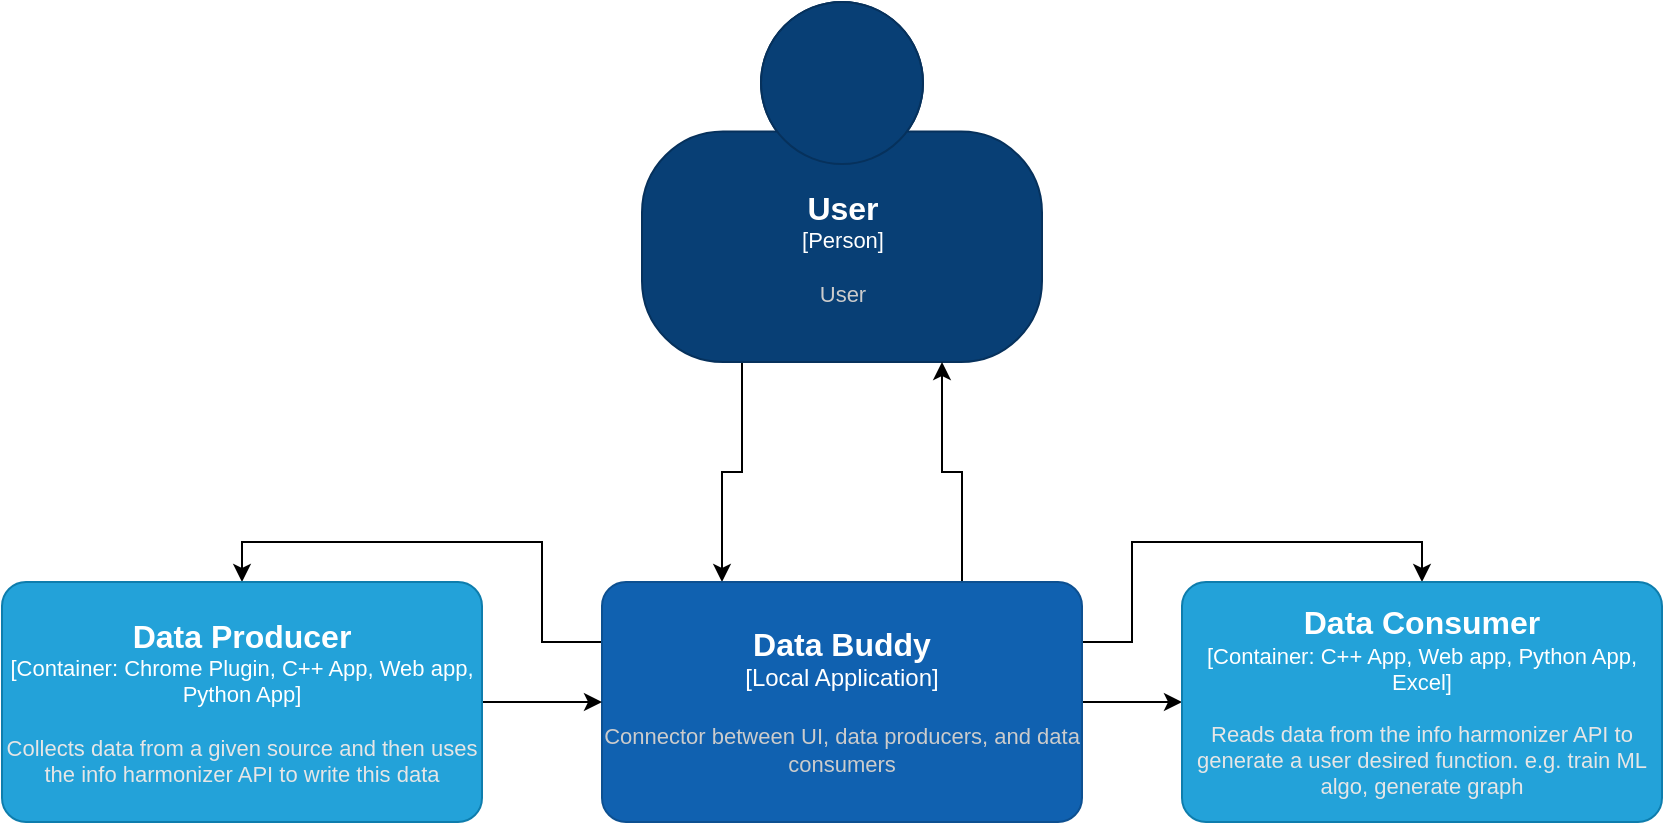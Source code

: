 <mxfile version="17.2.1" type="device" pages="2"><diagram id="4567i7kW76sqQKZ4rFHY" name="App"><mxGraphModel dx="1278" dy="641" grid="1" gridSize="10" guides="1" tooltips="1" connect="1" arrows="1" fold="1" page="1" pageScale="1" pageWidth="850" pageHeight="1100" math="0" shadow="0"><root><mxCell id="0"/><mxCell id="1" parent="0"/><mxCell id="tOMEQy3JcgXK2wMuXHfr-5" style="edgeStyle=orthogonalEdgeStyle;rounded=0;orthogonalLoop=1;jettySize=auto;html=1;exitX=0.25;exitY=1;exitDx=0;exitDy=0;exitPerimeter=0;entryX=0.25;entryY=0;entryDx=0;entryDy=0;entryPerimeter=0;" parent="1" source="tOMEQy3JcgXK2wMuXHfr-1" target="tOMEQy3JcgXK2wMuXHfr-2" edge="1"><mxGeometry relative="1" as="geometry"/></mxCell><object placeholders="1" c4Name="User" c4Type="Person" c4Description="User" label="&lt;font style=&quot;font-size: 16px&quot;&gt;&lt;b&gt;%c4Name%&lt;/b&gt;&lt;/font&gt;&lt;div&gt;[%c4Type%]&lt;/div&gt;&lt;br&gt;&lt;div&gt;&lt;font style=&quot;font-size: 11px&quot;&gt;&lt;font color=&quot;#cccccc&quot;&gt;%c4Description%&lt;/font&gt;&lt;/div&gt;" id="tOMEQy3JcgXK2wMuXHfr-1"><mxCell style="html=1;fontSize=11;dashed=0;whitespace=wrap;fillColor=#083F75;strokeColor=#06315C;fontColor=#ffffff;shape=mxgraph.c4.person2;align=center;metaEdit=1;points=[[0.5,0,0],[1,0.5,0],[1,0.75,0],[0.75,1,0],[0.5,1,0],[0.25,1,0],[0,0.75,0],[0,0.5,0]];resizable=0;" parent="1" vertex="1"><mxGeometry x="330" y="20" width="200" height="180" as="geometry"/></mxCell></object><mxCell id="tOMEQy3JcgXK2wMuXHfr-6" style="edgeStyle=orthogonalEdgeStyle;rounded=0;orthogonalLoop=1;jettySize=auto;html=1;exitX=0.75;exitY=0;exitDx=0;exitDy=0;exitPerimeter=0;entryX=0.75;entryY=1;entryDx=0;entryDy=0;entryPerimeter=0;" parent="1" source="tOMEQy3JcgXK2wMuXHfr-2" target="tOMEQy3JcgXK2wMuXHfr-1" edge="1"><mxGeometry relative="1" as="geometry"/></mxCell><mxCell id="tOMEQy3JcgXK2wMuXHfr-8" style="edgeStyle=orthogonalEdgeStyle;rounded=0;orthogonalLoop=1;jettySize=auto;html=1;exitX=1;exitY=0.5;exitDx=0;exitDy=0;exitPerimeter=0;entryX=0;entryY=0.5;entryDx=0;entryDy=0;entryPerimeter=0;" parent="1" source="tOMEQy3JcgXK2wMuXHfr-2" target="tOMEQy3JcgXK2wMuXHfr-7" edge="1"><mxGeometry relative="1" as="geometry"/></mxCell><mxCell id="2vba0Ss8JiGa-rEmuNsV-1" style="edgeStyle=orthogonalEdgeStyle;rounded=0;orthogonalLoop=1;jettySize=auto;html=1;exitX=0;exitY=0.25;exitDx=0;exitDy=0;exitPerimeter=0;entryX=0.5;entryY=0;entryDx=0;entryDy=0;entryPerimeter=0;" edge="1" parent="1" source="tOMEQy3JcgXK2wMuXHfr-2" target="tOMEQy3JcgXK2wMuXHfr-3"><mxGeometry relative="1" as="geometry"/></mxCell><mxCell id="2vba0Ss8JiGa-rEmuNsV-2" style="edgeStyle=orthogonalEdgeStyle;rounded=0;orthogonalLoop=1;jettySize=auto;html=1;exitX=1;exitY=0.25;exitDx=0;exitDy=0;exitPerimeter=0;entryX=0.5;entryY=0;entryDx=0;entryDy=0;entryPerimeter=0;" edge="1" parent="1" source="tOMEQy3JcgXK2wMuXHfr-2" target="tOMEQy3JcgXK2wMuXHfr-7"><mxGeometry relative="1" as="geometry"/></mxCell><object placeholders="1" c4Name="Data Buddy" c4Type="Local Application" c4Description="Connector between UI, data producers, and data consumers" label="&lt;font style=&quot;font-size: 16px&quot;&gt;&lt;b&gt;%c4Name%&lt;/b&gt;&lt;/font&gt;&lt;div&gt;[%c4Type%]&lt;/div&gt;&lt;br&gt;&lt;div&gt;&lt;font style=&quot;font-size: 11px&quot;&gt;&lt;font color=&quot;#cccccc&quot;&gt;%c4Description%&lt;/font&gt;&lt;/div&gt;" id="tOMEQy3JcgXK2wMuXHfr-2"><mxCell style="rounded=1;whiteSpace=wrap;html=1;labelBackgroundColor=none;fillColor=#1061B0;fontColor=#ffffff;align=center;arcSize=10;strokeColor=#0D5091;metaEdit=1;resizable=0;points=[[0.25,0,0],[0.5,0,0],[0.75,0,0],[1,0.25,0],[1,0.5,0],[1,0.75,0],[0.75,1,0],[0.5,1,0],[0.25,1,0],[0,0.75,0],[0,0.5,0],[0,0.25,0]];" parent="1" vertex="1"><mxGeometry x="310" y="310" width="240" height="120" as="geometry"/></mxCell></object><mxCell id="tOMEQy3JcgXK2wMuXHfr-4" style="edgeStyle=orthogonalEdgeStyle;rounded=0;orthogonalLoop=1;jettySize=auto;html=1;entryX=0;entryY=0.5;entryDx=0;entryDy=0;entryPerimeter=0;" parent="1" source="tOMEQy3JcgXK2wMuXHfr-3" target="tOMEQy3JcgXK2wMuXHfr-2" edge="1"><mxGeometry relative="1" as="geometry"/></mxCell><object placeholders="1" c4Name="Data Producer" c4Type="Container" c4Technology="Chrome Plugin, C++ App, Web app, Python App" c4Description="Collects data from a given source and then uses the info harmonizer API to write this data" label="&lt;font style=&quot;font-size: 16px&quot;&gt;&lt;b&gt;%c4Name%&lt;/b&gt;&lt;/font&gt;&lt;div&gt;[%c4Type%: %c4Technology%]&lt;/div&gt;&lt;br&gt;&lt;div&gt;&lt;font style=&quot;font-size: 11px&quot;&gt;&lt;font color=&quot;#E6E6E6&quot;&gt;%c4Description%&lt;/font&gt;&lt;/div&gt;" id="tOMEQy3JcgXK2wMuXHfr-3"><mxCell style="rounded=1;whiteSpace=wrap;html=1;fontSize=11;labelBackgroundColor=none;fillColor=#23A2D9;fontColor=#ffffff;align=center;arcSize=10;strokeColor=#0E7DAD;metaEdit=1;resizable=0;points=[[0.25,0,0],[0.5,0,0],[0.75,0,0],[1,0.25,0],[1,0.5,0],[1,0.75,0],[0.75,1,0],[0.5,1,0],[0.25,1,0],[0,0.75,0],[0,0.5,0],[0,0.25,0]];" parent="1" vertex="1"><mxGeometry x="10" y="310" width="240" height="120" as="geometry"/></mxCell></object><object placeholders="1" c4Name="Data Consumer" c4Type="Container" c4Technology="C++ App, Web app, Python App, Excel" c4Description="Reads data from the info harmonizer API to generate a user desired function. e.g. train ML algo, generate graph" label="&lt;font style=&quot;font-size: 16px&quot;&gt;&lt;b&gt;%c4Name%&lt;/b&gt;&lt;/font&gt;&lt;div&gt;[%c4Type%: %c4Technology%]&lt;/div&gt;&lt;br&gt;&lt;div&gt;&lt;font style=&quot;font-size: 11px&quot;&gt;&lt;font color=&quot;#E6E6E6&quot;&gt;%c4Description%&lt;/font&gt;&lt;/div&gt;" id="tOMEQy3JcgXK2wMuXHfr-7"><mxCell style="rounded=1;whiteSpace=wrap;html=1;fontSize=11;labelBackgroundColor=none;fillColor=#23A2D9;fontColor=#ffffff;align=center;arcSize=10;strokeColor=#0E7DAD;metaEdit=1;resizable=0;points=[[0.25,0,0],[0.5,0,0],[0.75,0,0],[1,0.25,0],[1,0.5,0],[1,0.75,0],[0.75,1,0],[0.5,1,0],[0.25,1,0],[0,0.75,0],[0,0.5,0],[0,0.25,0]];" parent="1" vertex="1"><mxGeometry x="600" y="310" width="240" height="120" as="geometry"/></mxCell></object></root></mxGraphModel></diagram><diagram id="493PVdSZXcj0ildFQZwD" name="Container"><mxGraphModel dx="3406" dy="1282" grid="1" gridSize="10" guides="1" tooltips="1" connect="1" arrows="1" fold="1" page="1" pageScale="1" pageWidth="850" pageHeight="1100" math="0" shadow="0"><root><mxCell id="0"/><mxCell id="1" parent="0"/><mxCell id="WiDIpgzOGOjVIcwqjZ_G-22" style="edgeStyle=orthogonalEdgeStyle;rounded=0;orthogonalLoop=1;jettySize=auto;html=1;exitX=0.25;exitY=1;exitDx=0;exitDy=0;exitPerimeter=0;entryX=0.25;entryY=0;entryDx=0;entryDy=0;entryPerimeter=0;" edge="1" parent="1" source="WiDIpgzOGOjVIcwqjZ_G-2" target="WiDIpgzOGOjVIcwqjZ_G-10"><mxGeometry relative="1" as="geometry"/></mxCell><object placeholders="1" c4Name="User" c4Type="Person" c4Description="User" label="&lt;font style=&quot;font-size: 16px&quot;&gt;&lt;b&gt;%c4Name%&lt;/b&gt;&lt;/font&gt;&lt;div&gt;[%c4Type%]&lt;/div&gt;&lt;br&gt;&lt;div&gt;&lt;font style=&quot;font-size: 11px&quot;&gt;&lt;font color=&quot;#cccccc&quot;&gt;%c4Description%&lt;/font&gt;&lt;/div&gt;" id="WiDIpgzOGOjVIcwqjZ_G-2"><mxCell style="html=1;fontSize=11;dashed=0;whitespace=wrap;fillColor=#083F75;strokeColor=#06315C;fontColor=#ffffff;shape=mxgraph.c4.person2;align=center;metaEdit=1;points=[[0.5,0,0],[1,0.5,0],[1,0.75,0],[0.75,1,0],[0.5,1,0],[0.25,1,0],[0,0.75,0],[0,0.5,0]];resizable=0;" vertex="1" parent="1"><mxGeometry x="306" y="20" width="200" height="180" as="geometry"/></mxCell></object><mxCell id="WiDIpgzOGOjVIcwqjZ_G-25" style="edgeStyle=orthogonalEdgeStyle;rounded=0;orthogonalLoop=1;jettySize=auto;html=1;entryX=0;entryY=0.5;entryDx=0;entryDy=0;entryPerimeter=0;" edge="1" parent="1" source="WiDIpgzOGOjVIcwqjZ_G-7" target="WiDIpgzOGOjVIcwqjZ_G-12"><mxGeometry relative="1" as="geometry"/></mxCell><object placeholders="1" c4Name="Data Producer" c4Type="Container" c4Technology="Chrome Plugin, C++ App, Web app, Python App" c4Description="Collects data from a given source and then uses the info harmonizer API to write this data" label="&lt;font style=&quot;font-size: 16px&quot;&gt;&lt;b&gt;%c4Name%&lt;/b&gt;&lt;/font&gt;&lt;div&gt;[%c4Type%: %c4Technology%]&lt;/div&gt;&lt;br&gt;&lt;div&gt;&lt;font style=&quot;font-size: 11px&quot;&gt;&lt;font color=&quot;#E6E6E6&quot;&gt;%c4Description%&lt;/font&gt;&lt;/div&gt;" id="WiDIpgzOGOjVIcwqjZ_G-7"><mxCell style="rounded=1;whiteSpace=wrap;html=1;fontSize=11;labelBackgroundColor=none;fillColor=#23A2D9;fontColor=#ffffff;align=center;arcSize=10;strokeColor=#0E7DAD;metaEdit=1;resizable=0;points=[[0.25,0,0],[0.5,0,0],[0.75,0,0],[1,0.25,0],[1,0.5,0],[1,0.75,0],[0.75,1,0],[0.5,1,0],[0.25,1,0],[0,0.75,0],[0,0.5,0],[0,0.25,0]];" vertex="1" parent="1"><mxGeometry x="-100" y="560" width="240" height="120" as="geometry"/></mxCell></object><object placeholders="1" c4Name="Data Consumer" c4Type="Container" c4Technology="C++ App, Web app, Python App, Excel" c4Description="Reads data from the info harmonizer API to generate a user desired function. e.g. train ML algo, generate graph" label="&lt;font style=&quot;font-size: 16px&quot;&gt;&lt;b&gt;%c4Name%&lt;/b&gt;&lt;/font&gt;&lt;div&gt;[%c4Type%: %c4Technology%]&lt;/div&gt;&lt;br&gt;&lt;div&gt;&lt;font style=&quot;font-size: 11px&quot;&gt;&lt;font color=&quot;#E6E6E6&quot;&gt;%c4Description%&lt;/font&gt;&lt;/div&gt;" id="WiDIpgzOGOjVIcwqjZ_G-8"><mxCell style="rounded=1;whiteSpace=wrap;html=1;fontSize=11;labelBackgroundColor=none;fillColor=#23A2D9;fontColor=#ffffff;align=center;arcSize=10;strokeColor=#0E7DAD;metaEdit=1;resizable=0;points=[[0.25,0,0],[0.5,0,0],[0.75,0,0],[1,0.25,0],[1,0.5,0],[1,0.75,0],[0.75,1,0],[0.5,1,0],[0.25,1,0],[0,0.75,0],[0,0.5,0],[0,0.25,0]];" vertex="1" parent="1"><mxGeometry x="690" y="560" width="240" height="120" as="geometry"/></mxCell></object><object placeholders="1" c4Name="Info Harmonizer" c4Type="SystemScopeBoundary" c4Application="Local Application" label="&lt;font style=&quot;font-size: 16px&quot;&gt;&lt;b&gt;&lt;div style=&quot;text-align: left&quot;&gt;%c4Name%&lt;/div&gt;&lt;/b&gt;&lt;/font&gt;&lt;div style=&quot;text-align: left&quot;&gt;[%c4Application%]&lt;/div&gt;" id="WiDIpgzOGOjVIcwqjZ_G-9"><mxCell style="rounded=1;fontSize=11;whiteSpace=wrap;html=1;dashed=1;arcSize=20;fillColor=none;strokeColor=#666666;fontColor=#333333;labelBackgroundColor=none;align=left;verticalAlign=bottom;labelBorderColor=none;spacingTop=0;spacing=10;dashPattern=8 4;metaEdit=1;rotatable=0;perimeter=rectanglePerimeter;noLabel=0;labelPadding=0;allowArrows=0;connectable=0;expand=0;recursiveResize=0;editable=1;pointerEvents=0;absoluteArcSize=1;points=[[0.25,0,0],[0.5,0,0],[0.75,0,0],[1,0.25,0],[1,0.5,0],[1,0.75,0],[0.75,1,0],[0.5,1,0],[0.25,1,0],[0,0.75,0],[0,0.5,0],[0,0.25,0]];" vertex="1" parent="1"><mxGeometry x="180" y="310" width="450" height="600" as="geometry"/></mxCell></object><mxCell id="WiDIpgzOGOjVIcwqjZ_G-20" style="edgeStyle=orthogonalEdgeStyle;rounded=0;orthogonalLoop=1;jettySize=auto;html=1;exitX=0.25;exitY=1;exitDx=0;exitDy=0;exitPerimeter=0;entryX=0.25;entryY=0;entryDx=0;entryDy=0;entryPerimeter=0;" edge="1" parent="1" source="WiDIpgzOGOjVIcwqjZ_G-10" target="WiDIpgzOGOjVIcwqjZ_G-12"><mxGeometry relative="1" as="geometry"/></mxCell><mxCell id="WiDIpgzOGOjVIcwqjZ_G-24" style="edgeStyle=orthogonalEdgeStyle;rounded=0;orthogonalLoop=1;jettySize=auto;html=1;exitX=0.75;exitY=0;exitDx=0;exitDy=0;exitPerimeter=0;entryX=0.75;entryY=1;entryDx=0;entryDy=0;entryPerimeter=0;" edge="1" parent="1" source="WiDIpgzOGOjVIcwqjZ_G-10" target="WiDIpgzOGOjVIcwqjZ_G-2"><mxGeometry relative="1" as="geometry"/></mxCell><mxCell id="WiDIpgzOGOjVIcwqjZ_G-26" style="edgeStyle=orthogonalEdgeStyle;rounded=0;orthogonalLoop=1;jettySize=auto;html=1;exitX=0;exitY=0.5;exitDx=0;exitDy=0;exitPerimeter=0;entryX=0.5;entryY=0;entryDx=0;entryDy=0;entryPerimeter=0;" edge="1" parent="1" source="WiDIpgzOGOjVIcwqjZ_G-10" target="WiDIpgzOGOjVIcwqjZ_G-7"><mxGeometry relative="1" as="geometry"/></mxCell><mxCell id="WiDIpgzOGOjVIcwqjZ_G-28" style="edgeStyle=orthogonalEdgeStyle;rounded=0;orthogonalLoop=1;jettySize=auto;html=1;exitX=1;exitY=0.5;exitDx=0;exitDy=0;exitPerimeter=0;entryX=0.5;entryY=0;entryDx=0;entryDy=0;entryPerimeter=0;" edge="1" parent="1" source="WiDIpgzOGOjVIcwqjZ_G-10" target="WiDIpgzOGOjVIcwqjZ_G-8"><mxGeometry relative="1" as="geometry"/></mxCell><object placeholders="1" c4Name="User UI" c4Type="Container" c4Technology="C#" c4Description="UI with read/write permissions on all data for managing storage location, settings, and plugin installation and setup" label="&lt;font style=&quot;font-size: 16px&quot;&gt;&lt;b&gt;%c4Name%&lt;/b&gt;&lt;/font&gt;&lt;div&gt;[%c4Type%: %c4Technology%]&lt;/div&gt;&lt;br&gt;&lt;div&gt;&lt;font style=&quot;font-size: 11px&quot;&gt;&lt;font color=&quot;#E6E6E6&quot;&gt;%c4Description%&lt;/font&gt;&lt;/div&gt;" id="WiDIpgzOGOjVIcwqjZ_G-10"><mxCell style="rounded=1;whiteSpace=wrap;html=1;fontSize=11;labelBackgroundColor=none;fillColor=#23A2D9;fontColor=#ffffff;align=center;arcSize=10;strokeColor=#0E7DAD;metaEdit=1;resizable=0;points=[[0.25,0,0],[0.5,0,0],[0.75,0,0],[1,0.25,0],[1,0.5,0],[1,0.75,0],[0.75,1,0],[0.5,1,0],[0.25,1,0],[0,0.75,0],[0,0.5,0],[0,0.25,0]];" vertex="1" parent="1"><mxGeometry x="285" y="340" width="240" height="120" as="geometry"/></mxCell></object><mxCell id="WiDIpgzOGOjVIcwqjZ_G-30" style="edgeStyle=orthogonalEdgeStyle;rounded=0;orthogonalLoop=1;jettySize=auto;html=1;exitX=1;exitY=0.25;exitDx=0;exitDy=0;exitPerimeter=0;entryX=0.75;entryY=1;entryDx=0;entryDy=0;entryPerimeter=0;" edge="1" parent="1" source="WiDIpgzOGOjVIcwqjZ_G-11" target="WiDIpgzOGOjVIcwqjZ_G-12"><mxGeometry relative="1" as="geometry"/></mxCell><object placeholders="1" c4Type="Database" c4Container="Container " c4Technology="RockDB" c4Description="Data storage database" label="&lt;font style=&quot;font-size: 16px&quot;&gt;&lt;b&gt;%c4Type%&lt;/font&gt;&lt;div&gt;[%c4Container%:&amp;nbsp;%c4Technology%]&lt;/div&gt;&lt;br&gt;&lt;div&gt;&lt;font style=&quot;font-size: 11px&quot;&gt;&lt;font color=&quot;#E6E6E6&quot;&gt;%c4Description%&lt;/font&gt;&lt;/div&gt;" id="WiDIpgzOGOjVIcwqjZ_G-11"><mxCell style="shape=cylinder3;size=15;whiteSpace=wrap;html=1;boundedLbl=1;rounded=0;labelBackgroundColor=none;fillColor=#23A2D9;fontSize=12;fontColor=#ffffff;align=center;strokeColor=#0E7DAD;metaEdit=1;points=[[0.5,0,0],[1,0.25,0],[1,0.5,0],[1,0.75,0],[0.5,1,0],[0,0.75,0],[0,0.5,0],[0,0.25,0]];resizable=0;" vertex="1" parent="1"><mxGeometry x="285" y="740" width="240" height="120" as="geometry"/></mxCell></object><mxCell id="WiDIpgzOGOjVIcwqjZ_G-21" style="edgeStyle=orthogonalEdgeStyle;rounded=0;orthogonalLoop=1;jettySize=auto;html=1;exitX=0.75;exitY=0;exitDx=0;exitDy=0;exitPerimeter=0;entryX=0.75;entryY=1;entryDx=0;entryDy=0;entryPerimeter=0;" edge="1" parent="1" source="WiDIpgzOGOjVIcwqjZ_G-12" target="WiDIpgzOGOjVIcwqjZ_G-10"><mxGeometry relative="1" as="geometry"/></mxCell><mxCell id="WiDIpgzOGOjVIcwqjZ_G-27" style="edgeStyle=orthogonalEdgeStyle;rounded=0;orthogonalLoop=1;jettySize=auto;html=1;exitX=1;exitY=0.5;exitDx=0;exitDy=0;exitPerimeter=0;entryX=0;entryY=0.5;entryDx=0;entryDy=0;entryPerimeter=0;" edge="1" parent="1" source="WiDIpgzOGOjVIcwqjZ_G-12" target="WiDIpgzOGOjVIcwqjZ_G-8"><mxGeometry relative="1" as="geometry"/></mxCell><mxCell id="WiDIpgzOGOjVIcwqjZ_G-29" style="edgeStyle=orthogonalEdgeStyle;rounded=0;orthogonalLoop=1;jettySize=auto;html=1;exitX=0.25;exitY=1;exitDx=0;exitDy=0;exitPerimeter=0;entryX=0;entryY=0.25;entryDx=0;entryDy=0;entryPerimeter=0;" edge="1" parent="1" source="WiDIpgzOGOjVIcwqjZ_G-12" target="WiDIpgzOGOjVIcwqjZ_G-11"><mxGeometry relative="1" as="geometry"/></mxCell><object placeholders="1" c4Name="Database Management Library" c4Type="Container" c4Technology="C++ System Service" c4Description="Library that manages the permissions and API for the database" label="&lt;font style=&quot;font-size: 16px&quot;&gt;&lt;b&gt;%c4Name%&lt;/b&gt;&lt;/font&gt;&lt;div&gt;[%c4Type%: %c4Technology%]&lt;/div&gt;&lt;br&gt;&lt;div&gt;&lt;font style=&quot;font-size: 11px&quot;&gt;&lt;font color=&quot;#E6E6E6&quot;&gt;%c4Description%&lt;/font&gt;&lt;/div&gt;" id="WiDIpgzOGOjVIcwqjZ_G-12"><mxCell style="rounded=1;whiteSpace=wrap;html=1;fontSize=11;labelBackgroundColor=none;fillColor=#23A2D9;fontColor=#ffffff;align=center;arcSize=10;strokeColor=#0E7DAD;metaEdit=1;resizable=0;points=[[0.25,0,0],[0.5,0,0],[0.75,0,0],[1,0.25,0],[1,0.5,0],[1,0.75,0],[0.75,1,0],[0.5,1,0],[0.25,1,0],[0,0.75,0],[0,0.5,0],[0,0.25,0]];" vertex="1" parent="1"><mxGeometry x="285" y="560" width="240" height="120" as="geometry"/></mxCell></object></root></mxGraphModel></diagram></mxfile>